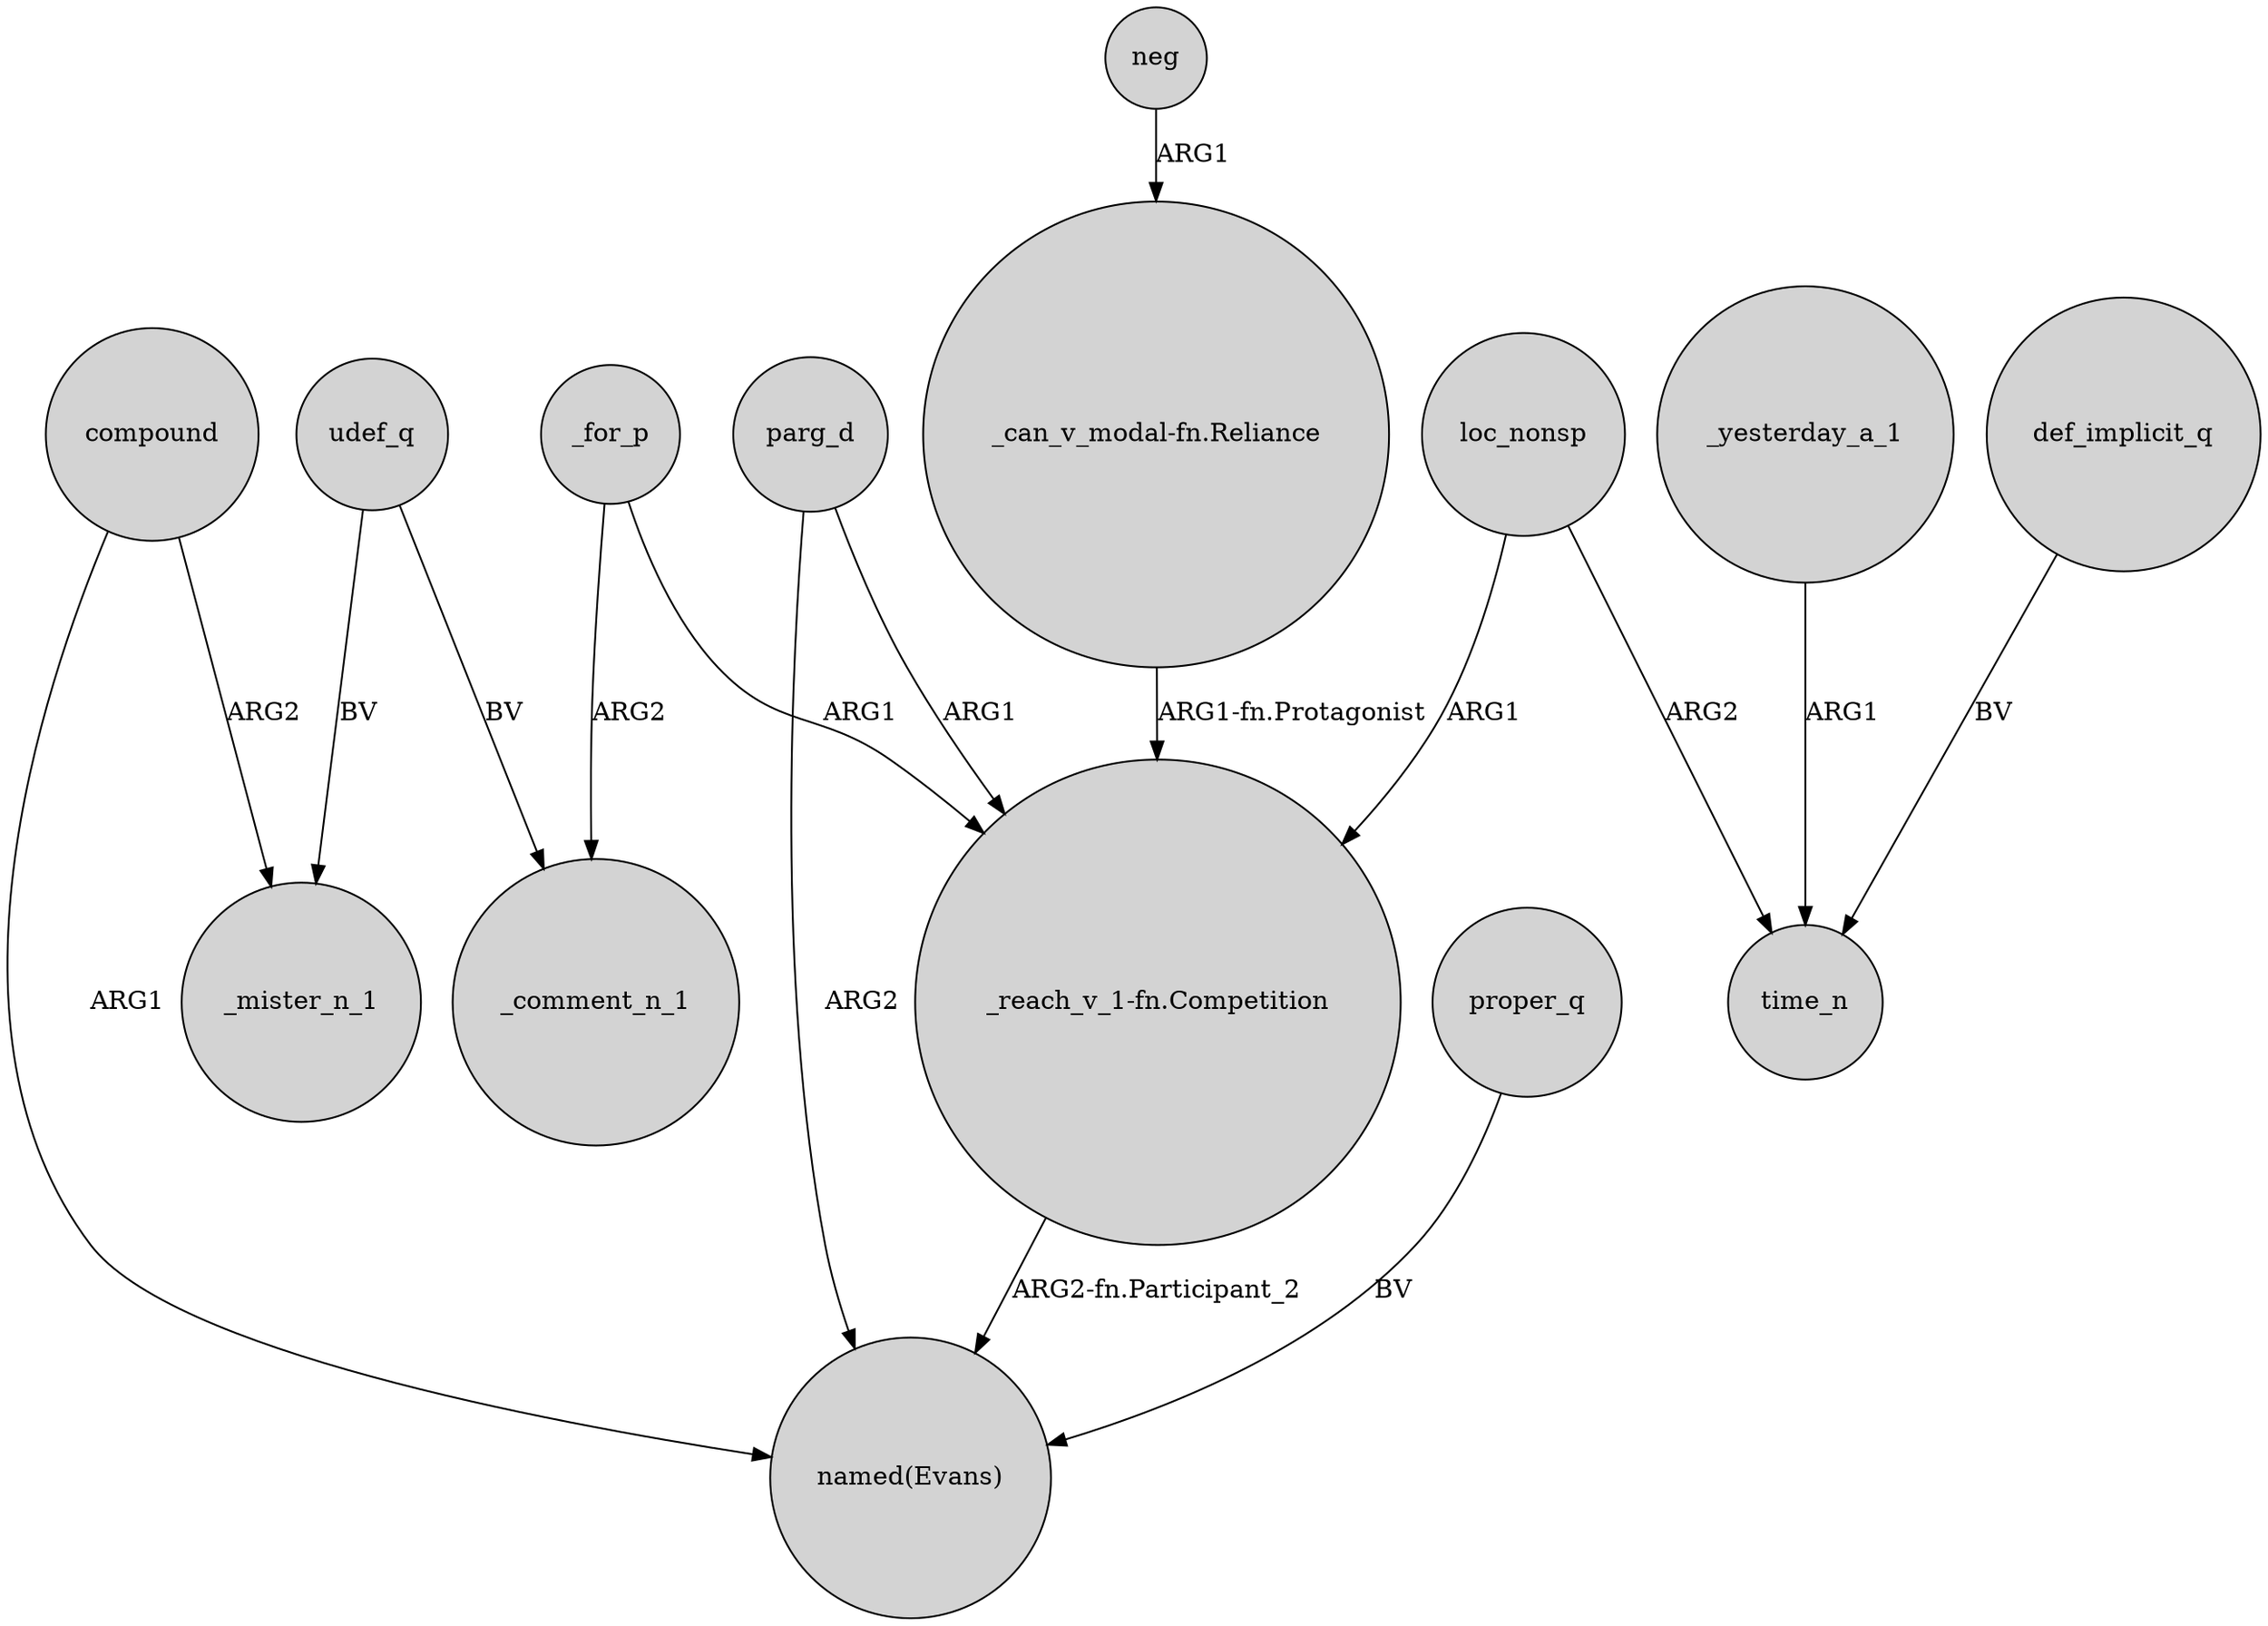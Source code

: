 digraph {
	node [shape=circle style=filled]
	"_reach_v_1-fn.Competition" -> "named(Evans)" [label="ARG2-fn.Participant_2"]
	_yesterday_a_1 -> time_n [label=ARG1]
	neg -> "_can_v_modal-fn.Reliance" [label=ARG1]
	loc_nonsp -> time_n [label=ARG2]
	compound -> _mister_n_1 [label=ARG2]
	parg_d -> "named(Evans)" [label=ARG2]
	udef_q -> _comment_n_1 [label=BV]
	udef_q -> _mister_n_1 [label=BV]
	"_can_v_modal-fn.Reliance" -> "_reach_v_1-fn.Competition" [label="ARG1-fn.Protagonist"]
	compound -> "named(Evans)" [label=ARG1]
	proper_q -> "named(Evans)" [label=BV]
	_for_p -> "_reach_v_1-fn.Competition" [label=ARG1]
	parg_d -> "_reach_v_1-fn.Competition" [label=ARG1]
	def_implicit_q -> time_n [label=BV]
	_for_p -> _comment_n_1 [label=ARG2]
	loc_nonsp -> "_reach_v_1-fn.Competition" [label=ARG1]
}
